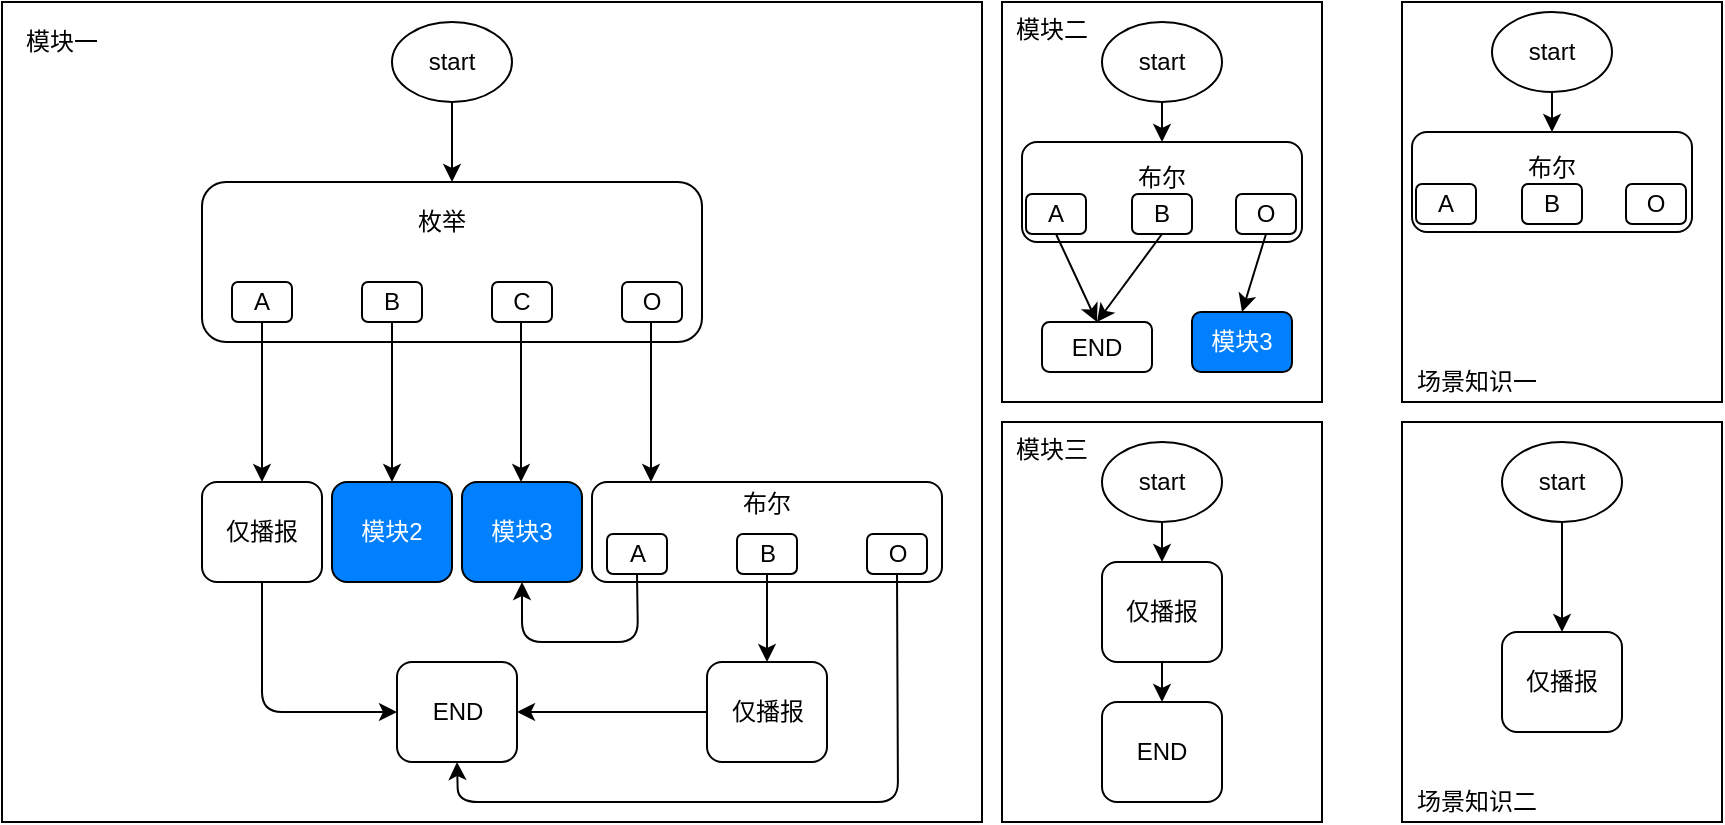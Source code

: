 <mxfile version="12.8.1" type="github">
  <diagram id="mwy0ZTV84puuEo3IwKzq" name="第 1 页">
    <mxGraphModel dx="1186" dy="614" grid="1" gridSize="10" guides="1" tooltips="1" connect="1" arrows="1" fold="1" page="1" pageScale="1" pageWidth="3300" pageHeight="4681" math="0" shadow="0">
      <root>
        <mxCell id="0" />
        <mxCell id="1" parent="0" />
        <mxCell id="OG-CBp06c1YPYUpchK-p-1" value="" style="rounded=0;whiteSpace=wrap;html=1;" vertex="1" parent="1">
          <mxGeometry x="160" y="60" width="490" height="410" as="geometry" />
        </mxCell>
        <mxCell id="OG-CBp06c1YPYUpchK-p-2" value="start" style="ellipse;whiteSpace=wrap;html=1;" vertex="1" parent="1">
          <mxGeometry x="355" y="70" width="60" height="40" as="geometry" />
        </mxCell>
        <mxCell id="OG-CBp06c1YPYUpchK-p-3" value="" style="rounded=1;whiteSpace=wrap;html=1;" vertex="1" parent="1">
          <mxGeometry x="260" y="150" width="250" height="80" as="geometry" />
        </mxCell>
        <mxCell id="OG-CBp06c1YPYUpchK-p-4" value="A" style="rounded=1;whiteSpace=wrap;html=1;" vertex="1" parent="1">
          <mxGeometry x="275" y="200" width="30" height="20" as="geometry" />
        </mxCell>
        <mxCell id="OG-CBp06c1YPYUpchK-p-5" value="B" style="rounded=1;whiteSpace=wrap;html=1;" vertex="1" parent="1">
          <mxGeometry x="340" y="200" width="30" height="20" as="geometry" />
        </mxCell>
        <mxCell id="OG-CBp06c1YPYUpchK-p-6" value="C" style="rounded=1;whiteSpace=wrap;html=1;" vertex="1" parent="1">
          <mxGeometry x="405" y="200" width="30" height="20" as="geometry" />
        </mxCell>
        <mxCell id="OG-CBp06c1YPYUpchK-p-7" value="O" style="rounded=1;whiteSpace=wrap;html=1;" vertex="1" parent="1">
          <mxGeometry x="470" y="200" width="30" height="20" as="geometry" />
        </mxCell>
        <mxCell id="OG-CBp06c1YPYUpchK-p-9" value="枚举" style="text;html=1;strokeColor=none;fillColor=none;align=center;verticalAlign=middle;whiteSpace=wrap;rounded=0;" vertex="1" parent="1">
          <mxGeometry x="360" y="160" width="40" height="20" as="geometry" />
        </mxCell>
        <mxCell id="OG-CBp06c1YPYUpchK-p-10" value="" style="endArrow=classic;html=1;exitX=0.5;exitY=1;exitDx=0;exitDy=0;entryX=0.5;entryY=0;entryDx=0;entryDy=0;" edge="1" parent="1" source="OG-CBp06c1YPYUpchK-p-2" target="OG-CBp06c1YPYUpchK-p-3">
          <mxGeometry width="50" height="50" relative="1" as="geometry">
            <mxPoint x="420" y="280" as="sourcePoint" />
            <mxPoint x="470" y="230" as="targetPoint" />
          </mxGeometry>
        </mxCell>
        <mxCell id="OG-CBp06c1YPYUpchK-p-11" value="仅播报" style="rounded=1;whiteSpace=wrap;html=1;" vertex="1" parent="1">
          <mxGeometry x="260" y="300" width="60" height="50" as="geometry" />
        </mxCell>
        <mxCell id="OG-CBp06c1YPYUpchK-p-12" value="" style="endArrow=classic;html=1;exitX=0.5;exitY=1;exitDx=0;exitDy=0;entryX=0.5;entryY=0;entryDx=0;entryDy=0;" edge="1" parent="1" source="OG-CBp06c1YPYUpchK-p-4" target="OG-CBp06c1YPYUpchK-p-11">
          <mxGeometry width="50" height="50" relative="1" as="geometry">
            <mxPoint x="360" y="480" as="sourcePoint" />
            <mxPoint x="410" y="430" as="targetPoint" />
          </mxGeometry>
        </mxCell>
        <mxCell id="OG-CBp06c1YPYUpchK-p-13" value="模块2" style="rounded=1;whiteSpace=wrap;html=1;fillColor=#007FFF;fontColor=#FFFFFF;" vertex="1" parent="1">
          <mxGeometry x="325" y="300" width="60" height="50" as="geometry" />
        </mxCell>
        <mxCell id="OG-CBp06c1YPYUpchK-p-14" value="" style="endArrow=classic;html=1;exitX=0.5;exitY=1;exitDx=0;exitDy=0;entryX=0.5;entryY=0;entryDx=0;entryDy=0;" edge="1" parent="1" source="OG-CBp06c1YPYUpchK-p-5" target="OG-CBp06c1YPYUpchK-p-13">
          <mxGeometry width="50" height="50" relative="1" as="geometry">
            <mxPoint x="315" y="230" as="sourcePoint" />
            <mxPoint x="315" y="310" as="targetPoint" />
          </mxGeometry>
        </mxCell>
        <mxCell id="OG-CBp06c1YPYUpchK-p-16" value="模块3" style="rounded=1;whiteSpace=wrap;html=1;fillColor=#007FFF;fontColor=#FFFFFF;" vertex="1" parent="1">
          <mxGeometry x="390" y="300" width="60" height="50" as="geometry" />
        </mxCell>
        <mxCell id="OG-CBp06c1YPYUpchK-p-17" value="" style="endArrow=classic;html=1;exitX=0.5;exitY=1;exitDx=0;exitDy=0;entryX=0.5;entryY=0;entryDx=0;entryDy=0;" edge="1" parent="1">
          <mxGeometry width="50" height="50" relative="1" as="geometry">
            <mxPoint x="419.5" y="220" as="sourcePoint" />
            <mxPoint x="419.5" y="300" as="targetPoint" />
          </mxGeometry>
        </mxCell>
        <mxCell id="OG-CBp06c1YPYUpchK-p-18" value="布尔&lt;br&gt;&lt;br&gt;&lt;br&gt;" style="rounded=1;whiteSpace=wrap;html=1;" vertex="1" parent="1">
          <mxGeometry x="455" y="300" width="175" height="50" as="geometry" />
        </mxCell>
        <mxCell id="OG-CBp06c1YPYUpchK-p-19" value="" style="endArrow=classic;html=1;exitX=0.5;exitY=1;exitDx=0;exitDy=0;entryX=0.5;entryY=0;entryDx=0;entryDy=0;" edge="1" parent="1">
          <mxGeometry width="50" height="50" relative="1" as="geometry">
            <mxPoint x="484.5" y="220" as="sourcePoint" />
            <mxPoint x="484.5" y="300" as="targetPoint" />
          </mxGeometry>
        </mxCell>
        <mxCell id="OG-CBp06c1YPYUpchK-p-20" value="END" style="rounded=1;whiteSpace=wrap;html=1;" vertex="1" parent="1">
          <mxGeometry x="357.5" y="390" width="60" height="50" as="geometry" />
        </mxCell>
        <mxCell id="OG-CBp06c1YPYUpchK-p-21" value="" style="endArrow=classic;html=1;exitX=0.5;exitY=1;exitDx=0;exitDy=0;entryX=0;entryY=0.5;entryDx=0;entryDy=0;" edge="1" parent="1" source="OG-CBp06c1YPYUpchK-p-11" target="OG-CBp06c1YPYUpchK-p-20">
          <mxGeometry width="50" height="50" relative="1" as="geometry">
            <mxPoint x="289.5" y="380" as="sourcePoint" />
            <mxPoint x="289.5" y="460" as="targetPoint" />
            <Array as="points">
              <mxPoint x="290" y="415" />
            </Array>
          </mxGeometry>
        </mxCell>
        <mxCell id="OG-CBp06c1YPYUpchK-p-22" value="A" style="rounded=1;whiteSpace=wrap;html=1;" vertex="1" parent="1">
          <mxGeometry x="462.5" y="326" width="30" height="20" as="geometry" />
        </mxCell>
        <mxCell id="OG-CBp06c1YPYUpchK-p-23" value="B" style="rounded=1;whiteSpace=wrap;html=1;" vertex="1" parent="1">
          <mxGeometry x="527.5" y="326" width="30" height="20" as="geometry" />
        </mxCell>
        <mxCell id="OG-CBp06c1YPYUpchK-p-24" value="O" style="rounded=1;whiteSpace=wrap;html=1;" vertex="1" parent="1">
          <mxGeometry x="592.5" y="326" width="30" height="20" as="geometry" />
        </mxCell>
        <mxCell id="OG-CBp06c1YPYUpchK-p-25" value="" style="endArrow=classic;html=1;exitX=0.5;exitY=1;exitDx=0;exitDy=0;entryX=0.5;entryY=1;entryDx=0;entryDy=0;" edge="1" parent="1" source="OG-CBp06c1YPYUpchK-p-22" target="OG-CBp06c1YPYUpchK-p-16">
          <mxGeometry width="50" height="50" relative="1" as="geometry">
            <mxPoint x="477" y="420" as="sourcePoint" />
            <mxPoint x="477" y="500" as="targetPoint" />
            <Array as="points">
              <mxPoint x="478" y="380" />
              <mxPoint x="420" y="380" />
            </Array>
          </mxGeometry>
        </mxCell>
        <mxCell id="OG-CBp06c1YPYUpchK-p-26" value="仅播报" style="rounded=1;whiteSpace=wrap;html=1;" vertex="1" parent="1">
          <mxGeometry x="512.5" y="390" width="60" height="50" as="geometry" />
        </mxCell>
        <mxCell id="OG-CBp06c1YPYUpchK-p-28" value="" style="endArrow=classic;html=1;exitX=0.5;exitY=1;exitDx=0;exitDy=0;" edge="1" parent="1" source="OG-CBp06c1YPYUpchK-p-23" target="OG-CBp06c1YPYUpchK-p-26">
          <mxGeometry width="50" height="50" relative="1" as="geometry">
            <mxPoint x="500" y="375" as="sourcePoint" />
            <mxPoint x="500" y="455" as="targetPoint" />
          </mxGeometry>
        </mxCell>
        <mxCell id="OG-CBp06c1YPYUpchK-p-29" value="" style="endArrow=classic;html=1;exitX=0;exitY=0.5;exitDx=0;exitDy=0;entryX=1;entryY=0.5;entryDx=0;entryDy=0;" edge="1" parent="1" source="OG-CBp06c1YPYUpchK-p-26" target="OG-CBp06c1YPYUpchK-p-20">
          <mxGeometry width="50" height="50" relative="1" as="geometry">
            <mxPoint x="477" y="420" as="sourcePoint" />
            <mxPoint x="477" y="464" as="targetPoint" />
          </mxGeometry>
        </mxCell>
        <mxCell id="OG-CBp06c1YPYUpchK-p-30" value="" style="endArrow=classic;html=1;exitX=0.5;exitY=1;exitDx=0;exitDy=0;entryX=0.5;entryY=1;entryDx=0;entryDy=0;" edge="1" parent="1" source="OG-CBp06c1YPYUpchK-p-24" target="OG-CBp06c1YPYUpchK-p-20">
          <mxGeometry width="50" height="50" relative="1" as="geometry">
            <mxPoint x="607" y="380" as="sourcePoint" />
            <mxPoint x="607" y="424" as="targetPoint" />
            <Array as="points">
              <mxPoint x="608" y="460" />
              <mxPoint x="388" y="460" />
            </Array>
          </mxGeometry>
        </mxCell>
        <mxCell id="OG-CBp06c1YPYUpchK-p-31" value="模块一" style="text;html=1;strokeColor=none;fillColor=none;align=center;verticalAlign=middle;whiteSpace=wrap;rounded=0;" vertex="1" parent="1">
          <mxGeometry x="170" y="70" width="40" height="20" as="geometry" />
        </mxCell>
        <mxCell id="OG-CBp06c1YPYUpchK-p-33" value="" style="rounded=0;whiteSpace=wrap;html=1;" vertex="1" parent="1">
          <mxGeometry x="660" y="60" width="160" height="200" as="geometry" />
        </mxCell>
        <mxCell id="OG-CBp06c1YPYUpchK-p-34" value="模块二" style="text;html=1;strokeColor=none;fillColor=none;align=center;verticalAlign=middle;whiteSpace=wrap;rounded=0;" vertex="1" parent="1">
          <mxGeometry x="665" y="64" width="40" height="20" as="geometry" />
        </mxCell>
        <mxCell id="OG-CBp06c1YPYUpchK-p-35" value="start" style="ellipse;whiteSpace=wrap;html=1;" vertex="1" parent="1">
          <mxGeometry x="710" y="70" width="60" height="40" as="geometry" />
        </mxCell>
        <mxCell id="OG-CBp06c1YPYUpchK-p-36" value="布尔&lt;br&gt;&lt;br&gt;" style="rounded=1;whiteSpace=wrap;html=1;" vertex="1" parent="1">
          <mxGeometry x="670" y="130" width="140" height="50" as="geometry" />
        </mxCell>
        <mxCell id="OG-CBp06c1YPYUpchK-p-38" value="" style="endArrow=classic;html=1;exitX=0.5;exitY=1;exitDx=0;exitDy=0;entryX=0.5;entryY=0;entryDx=0;entryDy=0;" edge="1" parent="1" source="OG-CBp06c1YPYUpchK-p-35" target="OG-CBp06c1YPYUpchK-p-36">
          <mxGeometry width="50" height="50" relative="1" as="geometry">
            <mxPoint x="770" y="110" as="sourcePoint" />
            <mxPoint x="770" y="150" as="targetPoint" />
          </mxGeometry>
        </mxCell>
        <mxCell id="OG-CBp06c1YPYUpchK-p-40" value="" style="rounded=0;whiteSpace=wrap;html=1;" vertex="1" parent="1">
          <mxGeometry x="660" y="270" width="160" height="200" as="geometry" />
        </mxCell>
        <mxCell id="OG-CBp06c1YPYUpchK-p-41" value="模块三" style="text;html=1;strokeColor=none;fillColor=none;align=center;verticalAlign=middle;whiteSpace=wrap;rounded=0;" vertex="1" parent="1">
          <mxGeometry x="665" y="274" width="40" height="20" as="geometry" />
        </mxCell>
        <mxCell id="OG-CBp06c1YPYUpchK-p-42" value="start" style="ellipse;whiteSpace=wrap;html=1;" vertex="1" parent="1">
          <mxGeometry x="710" y="280" width="60" height="40" as="geometry" />
        </mxCell>
        <mxCell id="OG-CBp06c1YPYUpchK-p-43" value="仅播报" style="rounded=1;whiteSpace=wrap;html=1;" vertex="1" parent="1">
          <mxGeometry x="710" y="340" width="60" height="50" as="geometry" />
        </mxCell>
        <mxCell id="OG-CBp06c1YPYUpchK-p-44" value="END" style="rounded=1;whiteSpace=wrap;html=1;" vertex="1" parent="1">
          <mxGeometry x="710" y="410" width="60" height="50" as="geometry" />
        </mxCell>
        <mxCell id="OG-CBp06c1YPYUpchK-p-45" value="" style="endArrow=classic;html=1;exitX=0.5;exitY=1;exitDx=0;exitDy=0;entryX=0.5;entryY=0;entryDx=0;entryDy=0;" edge="1" parent="1" source="OG-CBp06c1YPYUpchK-p-42" target="OG-CBp06c1YPYUpchK-p-43">
          <mxGeometry width="50" height="50" relative="1" as="geometry">
            <mxPoint x="770" y="320" as="sourcePoint" />
            <mxPoint x="770" y="360" as="targetPoint" />
          </mxGeometry>
        </mxCell>
        <mxCell id="OG-CBp06c1YPYUpchK-p-46" value="" style="endArrow=classic;html=1;exitX=0.5;exitY=1;exitDx=0;exitDy=0;entryX=0.5;entryY=0;entryDx=0;entryDy=0;" edge="1" parent="1" source="OG-CBp06c1YPYUpchK-p-43" target="OG-CBp06c1YPYUpchK-p-44">
          <mxGeometry width="50" height="50" relative="1" as="geometry">
            <mxPoint x="750" y="330" as="sourcePoint" />
            <mxPoint x="750" y="365" as="targetPoint" />
          </mxGeometry>
        </mxCell>
        <mxCell id="OG-CBp06c1YPYUpchK-p-48" value="" style="rounded=0;whiteSpace=wrap;html=1;" vertex="1" parent="1">
          <mxGeometry x="860" y="60" width="160" height="200" as="geometry" />
        </mxCell>
        <mxCell id="OG-CBp06c1YPYUpchK-p-49" value="场景知识一" style="text;html=1;strokeColor=none;fillColor=none;align=center;verticalAlign=middle;whiteSpace=wrap;rounded=0;" vertex="1" parent="1">
          <mxGeometry x="860" y="240" width="75" height="20" as="geometry" />
        </mxCell>
        <mxCell id="OG-CBp06c1YPYUpchK-p-55" value="" style="rounded=0;whiteSpace=wrap;html=1;" vertex="1" parent="1">
          <mxGeometry x="860" y="270" width="160" height="200" as="geometry" />
        </mxCell>
        <mxCell id="OG-CBp06c1YPYUpchK-p-56" value="场景知识二" style="text;html=1;strokeColor=none;fillColor=none;align=center;verticalAlign=middle;whiteSpace=wrap;rounded=0;" vertex="1" parent="1">
          <mxGeometry x="865" y="450" width="65" height="20" as="geometry" />
        </mxCell>
        <mxCell id="OG-CBp06c1YPYUpchK-p-57" value="start" style="ellipse;whiteSpace=wrap;html=1;" vertex="1" parent="1">
          <mxGeometry x="910" y="280" width="60" height="40" as="geometry" />
        </mxCell>
        <mxCell id="OG-CBp06c1YPYUpchK-p-58" value="仅播报" style="rounded=1;whiteSpace=wrap;html=1;" vertex="1" parent="1">
          <mxGeometry x="910" y="375" width="60" height="50" as="geometry" />
        </mxCell>
        <mxCell id="OG-CBp06c1YPYUpchK-p-59" value="" style="endArrow=classic;html=1;exitX=0.5;exitY=1;exitDx=0;exitDy=0;entryX=0.5;entryY=0;entryDx=0;entryDy=0;" edge="1" parent="1" source="OG-CBp06c1YPYUpchK-p-57" target="OG-CBp06c1YPYUpchK-p-58">
          <mxGeometry width="50" height="50" relative="1" as="geometry">
            <mxPoint x="970" y="320" as="sourcePoint" />
            <mxPoint x="970" y="360" as="targetPoint" />
          </mxGeometry>
        </mxCell>
        <mxCell id="OG-CBp06c1YPYUpchK-p-60" value="A" style="rounded=1;whiteSpace=wrap;html=1;" vertex="1" parent="1">
          <mxGeometry x="672" y="156" width="30" height="20" as="geometry" />
        </mxCell>
        <mxCell id="OG-CBp06c1YPYUpchK-p-61" value="B" style="rounded=1;whiteSpace=wrap;html=1;" vertex="1" parent="1">
          <mxGeometry x="725" y="156" width="30" height="20" as="geometry" />
        </mxCell>
        <mxCell id="OG-CBp06c1YPYUpchK-p-62" value="O" style="rounded=1;whiteSpace=wrap;html=1;" vertex="1" parent="1">
          <mxGeometry x="777" y="156" width="30" height="20" as="geometry" />
        </mxCell>
        <mxCell id="OG-CBp06c1YPYUpchK-p-66" value="模块3" style="rounded=1;whiteSpace=wrap;html=1;fillColor=#007FFF;fontColor=#FFFFFF;" vertex="1" parent="1">
          <mxGeometry x="755" y="215" width="50" height="30" as="geometry" />
        </mxCell>
        <mxCell id="OG-CBp06c1YPYUpchK-p-67" value="" style="endArrow=classic;html=1;exitX=0.5;exitY=1;exitDx=0;exitDy=0;entryX=0.5;entryY=0;entryDx=0;entryDy=0;" edge="1" parent="1" source="OG-CBp06c1YPYUpchK-p-60" target="OG-CBp06c1YPYUpchK-p-70">
          <mxGeometry width="50" height="50" relative="1" as="geometry">
            <mxPoint x="689.5" y="200" as="sourcePoint" />
            <mxPoint x="690" y="195" as="targetPoint" />
          </mxGeometry>
        </mxCell>
        <mxCell id="OG-CBp06c1YPYUpchK-p-68" value="" style="endArrow=classic;html=1;exitX=0.5;exitY=1;exitDx=0;exitDy=0;entryX=0.5;entryY=0;entryDx=0;entryDy=0;" edge="1" parent="1" source="OG-CBp06c1YPYUpchK-p-61" target="OG-CBp06c1YPYUpchK-p-70">
          <mxGeometry width="50" height="50" relative="1" as="geometry">
            <mxPoint x="697" y="186" as="sourcePoint" />
            <mxPoint x="745" y="195" as="targetPoint" />
          </mxGeometry>
        </mxCell>
        <mxCell id="OG-CBp06c1YPYUpchK-p-69" value="" style="endArrow=classic;html=1;exitX=0.5;exitY=1;exitDx=0;exitDy=0;entryX=0.5;entryY=0;entryDx=0;entryDy=0;" edge="1" parent="1" source="OG-CBp06c1YPYUpchK-p-62" target="OG-CBp06c1YPYUpchK-p-66">
          <mxGeometry width="50" height="50" relative="1" as="geometry">
            <mxPoint x="750" y="186" as="sourcePoint" />
            <mxPoint x="755" y="205" as="targetPoint" />
          </mxGeometry>
        </mxCell>
        <mxCell id="OG-CBp06c1YPYUpchK-p-70" value="END" style="rounded=1;whiteSpace=wrap;html=1;" vertex="1" parent="1">
          <mxGeometry x="680" y="220" width="55" height="25" as="geometry" />
        </mxCell>
        <mxCell id="OG-CBp06c1YPYUpchK-p-73" value="start" style="ellipse;whiteSpace=wrap;html=1;" vertex="1" parent="1">
          <mxGeometry x="905" y="65" width="60" height="40" as="geometry" />
        </mxCell>
        <mxCell id="OG-CBp06c1YPYUpchK-p-74" value="布尔&lt;br&gt;&lt;br&gt;" style="rounded=1;whiteSpace=wrap;html=1;" vertex="1" parent="1">
          <mxGeometry x="865" y="125" width="140" height="50" as="geometry" />
        </mxCell>
        <mxCell id="OG-CBp06c1YPYUpchK-p-75" value="" style="endArrow=classic;html=1;exitX=0.5;exitY=1;exitDx=0;exitDy=0;entryX=0.5;entryY=0;entryDx=0;entryDy=0;" edge="1" parent="1" source="OG-CBp06c1YPYUpchK-p-73" target="OG-CBp06c1YPYUpchK-p-74">
          <mxGeometry width="50" height="50" relative="1" as="geometry">
            <mxPoint x="965" y="105" as="sourcePoint" />
            <mxPoint x="965" y="145" as="targetPoint" />
          </mxGeometry>
        </mxCell>
        <mxCell id="OG-CBp06c1YPYUpchK-p-76" value="A" style="rounded=1;whiteSpace=wrap;html=1;" vertex="1" parent="1">
          <mxGeometry x="867" y="151" width="30" height="20" as="geometry" />
        </mxCell>
        <mxCell id="OG-CBp06c1YPYUpchK-p-77" value="B" style="rounded=1;whiteSpace=wrap;html=1;" vertex="1" parent="1">
          <mxGeometry x="920" y="151" width="30" height="20" as="geometry" />
        </mxCell>
        <mxCell id="OG-CBp06c1YPYUpchK-p-78" value="O" style="rounded=1;whiteSpace=wrap;html=1;" vertex="1" parent="1">
          <mxGeometry x="972" y="151" width="30" height="20" as="geometry" />
        </mxCell>
      </root>
    </mxGraphModel>
  </diagram>
</mxfile>
